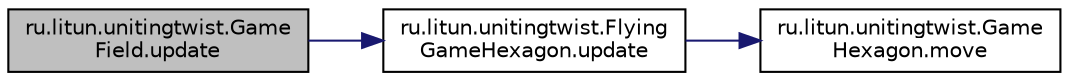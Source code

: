 digraph "ru.litun.unitingtwist.GameField.update"
{
  edge [fontname="Helvetica",fontsize="10",labelfontname="Helvetica",labelfontsize="10"];
  node [fontname="Helvetica",fontsize="10",shape=record];
  rankdir="LR";
  Node76 [label="ru.litun.unitingtwist.Game\lField.update",height=0.2,width=0.4,color="black", fillcolor="grey75", style="filled", fontcolor="black"];
  Node76 -> Node77 [color="midnightblue",fontsize="10",style="solid",fontname="Helvetica"];
  Node77 [label="ru.litun.unitingtwist.Flying\lGameHexagon.update",height=0.2,width=0.4,color="black", fillcolor="white", style="filled",URL="$classru_1_1litun_1_1unitingtwist_1_1_flying_game_hexagon.html#a94a6c6571189f583610fe8c7b9616063"];
  Node77 -> Node78 [color="midnightblue",fontsize="10",style="solid",fontname="Helvetica"];
  Node78 [label="ru.litun.unitingtwist.Game\lHexagon.move",height=0.2,width=0.4,color="black", fillcolor="white", style="filled",URL="$classru_1_1litun_1_1unitingtwist_1_1_game_hexagon.html#ac753587f2d8784e718ab07ae14201b6d"];
}
